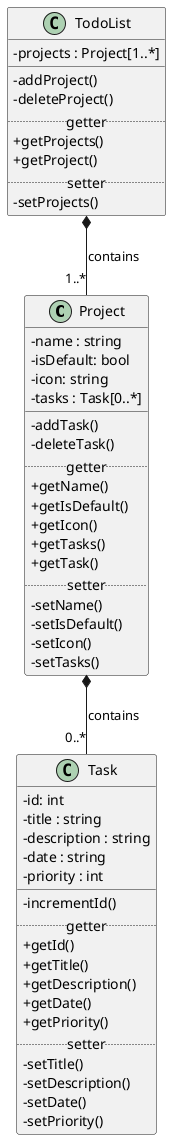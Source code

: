 @startuml todo-list-app

skinparam classAttributeIconSize 0

Project *-- "0..*" Task : contains
TodoList *-- "1..*" Project : contains


class Task {
    -id: int
    -title : string
    -description : string
    -date : string
    -priority : int
    __
    -incrementId()
    .. getter ..
    +getId()
    +getTitle()
    +getDescription()
    +getDate()
    +getPriority()
    .. setter ..
    -setTitle()
    -setDescription()
    -setDate()
    -setPriority()
}

class Project {
    -name : string
    -isDefault: bool
    -icon: string
    -tasks : Task[0..*]
    __
    -addTask()
    -deleteTask()
    .. getter ..
    +getName()
    +getIsDefault()
    +getIcon()
    +getTasks()
    +getTask()
    .. setter ..
    -setName()
    -setIsDefault()
    -setIcon()
    -setTasks()
}

class TodoList {
    -projects : Project[1..*]
    __
    -addProject()
    -deleteProject()
    .. getter ..
    +getProjects()
    +getProject()
    .. setter ..
    -setProjects()
}

@enduml